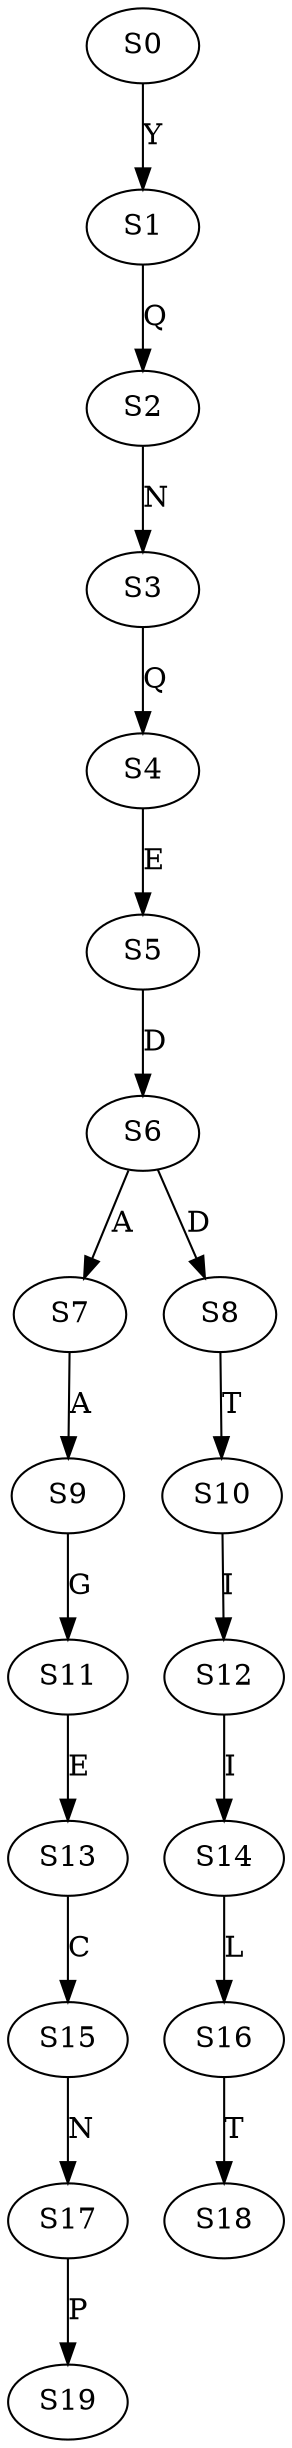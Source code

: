 strict digraph  {
	S0 -> S1 [ label = Y ];
	S1 -> S2 [ label = Q ];
	S2 -> S3 [ label = N ];
	S3 -> S4 [ label = Q ];
	S4 -> S5 [ label = E ];
	S5 -> S6 [ label = D ];
	S6 -> S7 [ label = A ];
	S6 -> S8 [ label = D ];
	S7 -> S9 [ label = A ];
	S8 -> S10 [ label = T ];
	S9 -> S11 [ label = G ];
	S10 -> S12 [ label = I ];
	S11 -> S13 [ label = E ];
	S12 -> S14 [ label = I ];
	S13 -> S15 [ label = C ];
	S14 -> S16 [ label = L ];
	S15 -> S17 [ label = N ];
	S16 -> S18 [ label = T ];
	S17 -> S19 [ label = P ];
}
